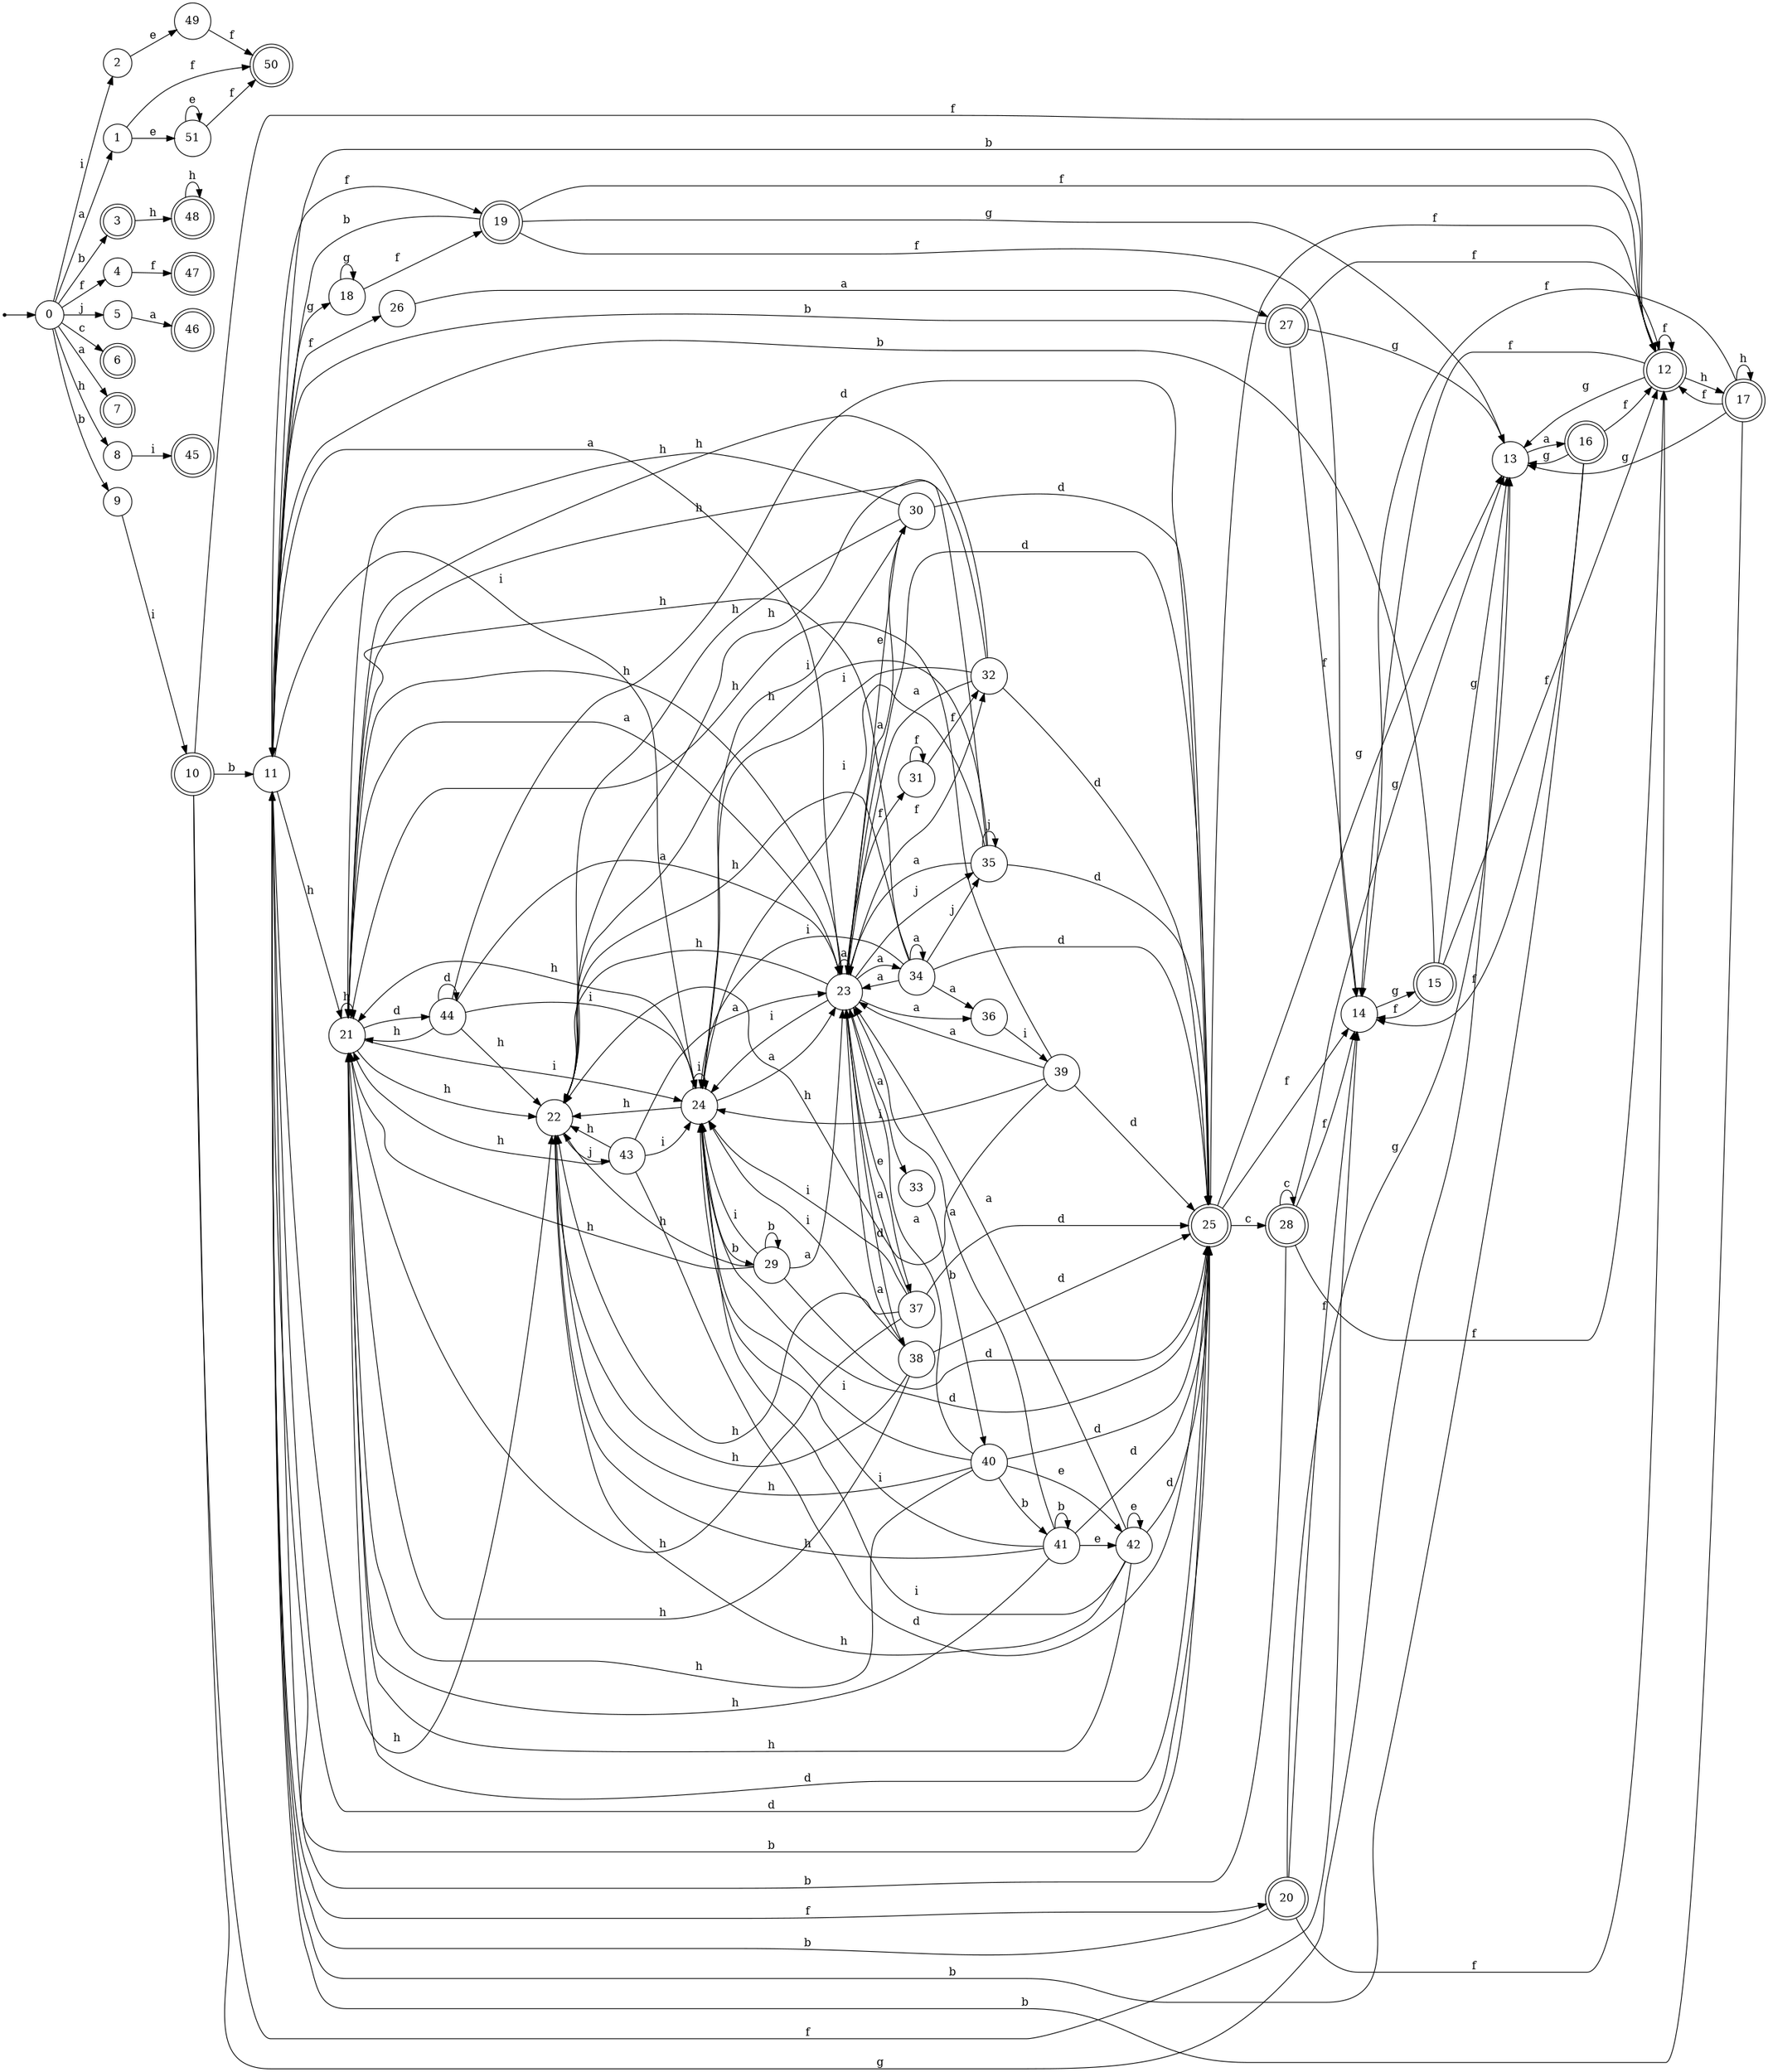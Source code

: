 digraph finite_state_machine {
rankdir=LR;
size="20,20";
node [shape = point]; "dummy0"
node [shape = circle]; "0";
"dummy0" -> "0";
node [shape = circle]; "1";
node [shape = circle]; "2";
node [shape = doublecircle]; "3";node [shape = circle]; "4";
node [shape = circle]; "5";
node [shape = doublecircle]; "6";node [shape = doublecircle]; "7";node [shape = circle]; "8";
node [shape = circle]; "9";
node [shape = doublecircle]; "10";node [shape = circle]; "11";
node [shape = doublecircle]; "12";node [shape = circle]; "13";
node [shape = circle]; "14";
node [shape = doublecircle]; "15";node [shape = doublecircle]; "16";node [shape = doublecircle]; "17";node [shape = circle]; "18";
node [shape = doublecircle]; "19";node [shape = doublecircle]; "20";node [shape = circle]; "21";
node [shape = circle]; "22";
node [shape = circle]; "23";
node [shape = circle]; "24";
node [shape = doublecircle]; "25";node [shape = circle]; "26";
node [shape = doublecircle]; "27";node [shape = doublecircle]; "28";node [shape = circle]; "29";
node [shape = circle]; "30";
node [shape = circle]; "31";
node [shape = circle]; "32";
node [shape = circle]; "33";
node [shape = circle]; "34";
node [shape = circle]; "35";
node [shape = circle]; "36";
node [shape = circle]; "37";
node [shape = circle]; "38";
node [shape = circle]; "39";
node [shape = circle]; "40";
node [shape = circle]; "41";
node [shape = circle]; "42";
node [shape = circle]; "43";
node [shape = circle]; "44";
node [shape = doublecircle]; "45";node [shape = doublecircle]; "46";node [shape = doublecircle]; "47";node [shape = doublecircle]; "48";node [shape = circle]; "49";
node [shape = doublecircle]; "50";node [shape = circle]; "51";
"0" -> "1" [label = "a"];
 "0" -> "7" [label = "a"];
 "0" -> "2" [label = "i"];
 "0" -> "9" [label = "b"];
 "0" -> "3" [label = "b"];
 "0" -> "4" [label = "f"];
 "0" -> "5" [label = "j"];
 "0" -> "6" [label = "c"];
 "0" -> "8" [label = "h"];
 "9" -> "10" [label = "i"];
 "10" -> "11" [label = "b"];
 "10" -> "12" [label = "f"];
 "10" -> "14" [label = "f"];
 "10" -> "13" [label = "g"];
 "14" -> "15" [label = "g"];
 "15" -> "12" [label = "f"];
 "15" -> "14" [label = "f"];
 "15" -> "11" [label = "b"];
 "15" -> "13" [label = "g"];
 "13" -> "16" [label = "a"];
 "16" -> "13" [label = "g"];
 "16" -> "11" [label = "b"];
 "16" -> "12" [label = "f"];
 "16" -> "14" [label = "f"];
 "12" -> "12" [label = "f"];
 "12" -> "14" [label = "f"];
 "12" -> "17" [label = "h"];
 "12" -> "11" [label = "b"];
 "12" -> "13" [label = "g"];
 "17" -> "17" [label = "h"];
 "17" -> "12" [label = "f"];
 "17" -> "14" [label = "f"];
 "17" -> "11" [label = "b"];
 "17" -> "13" [label = "g"];
 "11" -> "18" [label = "g"];
 "11" -> "26" [label = "f"];
 "11" -> "19" [label = "f"];
 "11" -> "20" [label = "f"];
 "11" -> "21" [label = "h"];
 "11" -> "22" [label = "h"];
 "11" -> "23" [label = "a"];
 "11" -> "24" [label = "i"];
 "11" -> "25" [label = "d"];
 "26" -> "27" [label = "a"];
 "27" -> "11" [label = "b"];
 "27" -> "12" [label = "f"];
 "27" -> "14" [label = "f"];
 "27" -> "13" [label = "g"];
 "25" -> "28" [label = "c"];
 "25" -> "11" [label = "b"];
 "25" -> "12" [label = "f"];
 "25" -> "14" [label = "f"];
 "25" -> "13" [label = "g"];
 "28" -> "28" [label = "c"];
 "28" -> "11" [label = "b"];
 "28" -> "12" [label = "f"];
 "28" -> "14" [label = "f"];
 "28" -> "13" [label = "g"];
 "24" -> "24" [label = "i"];
 "24" -> "29" [label = "b"];
 "24" -> "21" [label = "h"];
 "24" -> "22" [label = "h"];
 "24" -> "23" [label = "a"];
 "24" -> "25" [label = "d"];
 "29" -> "29" [label = "b"];
 "29" -> "24" [label = "i"];
 "29" -> "21" [label = "h"];
 "29" -> "22" [label = "h"];
 "29" -> "23" [label = "a"];
 "29" -> "25" [label = "d"];
 "23" -> "33" [label = "a"];
 "23" -> "34" [label = "a"];
 "23" -> "36" [label = "a"];
 "23" -> "23" [label = "a"];
 "23" -> "37" [label = "e"];
 "23" -> "30" [label = "e"];
 "23" -> "32" [label = "f"];
 "23" -> "31" [label = "f"];
 "23" -> "35" [label = "j"];
 "23" -> "25" [label = "d"];
 "23" -> "38" [label = "d"];
 "23" -> "21" [label = "h"];
 "23" -> "22" [label = "h"];
 "23" -> "24" [label = "i"];
 "38" -> "23" [label = "a"];
 "38" -> "21" [label = "h"];
 "38" -> "22" [label = "h"];
 "38" -> "24" [label = "i"];
 "38" -> "25" [label = "d"];
 "37" -> "23" [label = "a"];
 "37" -> "21" [label = "h"];
 "37" -> "22" [label = "h"];
 "37" -> "24" [label = "i"];
 "37" -> "25" [label = "d"];
 "36" -> "39" [label = "i"];
 "39" -> "23" [label = "a"];
 "39" -> "21" [label = "h"];
 "39" -> "22" [label = "h"];
 "39" -> "24" [label = "i"];
 "39" -> "25" [label = "d"];
 "35" -> "35" [label = "j"];
 "35" -> "23" [label = "a"];
 "35" -> "21" [label = "h"];
 "35" -> "22" [label = "h"];
 "35" -> "24" [label = "i"];
 "35" -> "25" [label = "d"];
 "34" -> "34" [label = "a"];
 "34" -> "36" [label = "a"];
 "34" -> "23" [label = "a"];
 "34" -> "35" [label = "j"];
 "34" -> "21" [label = "h"];
 "34" -> "22" [label = "h"];
 "34" -> "24" [label = "i"];
 "34" -> "25" [label = "d"];
 "33" -> "40" [label = "b"];
 "40" -> "41" [label = "b"];
 "40" -> "42" [label = "e"];
 "40" -> "23" [label = "a"];
 "40" -> "21" [label = "h"];
 "40" -> "22" [label = "h"];
 "40" -> "24" [label = "i"];
 "40" -> "25" [label = "d"];
 "42" -> "42" [label = "e"];
 "42" -> "23" [label = "a"];
 "42" -> "21" [label = "h"];
 "42" -> "22" [label = "h"];
 "42" -> "24" [label = "i"];
 "42" -> "25" [label = "d"];
 "41" -> "41" [label = "b"];
 "41" -> "42" [label = "e"];
 "41" -> "23" [label = "a"];
 "41" -> "21" [label = "h"];
 "41" -> "22" [label = "h"];
 "41" -> "24" [label = "i"];
 "41" -> "25" [label = "d"];
 "32" -> "23" [label = "a"];
 "32" -> "21" [label = "h"];
 "32" -> "22" [label = "h"];
 "32" -> "24" [label = "i"];
 "32" -> "25" [label = "d"];
 "31" -> "32" [label = "f"];
 "31" -> "31" [label = "f"];
 "30" -> "23" [label = "a"];
 "30" -> "21" [label = "h"];
 "30" -> "22" [label = "h"];
 "30" -> "24" [label = "i"];
 "30" -> "25" [label = "d"];
 "22" -> "43" [label = "j"];
 "43" -> "21" [label = "h"];
 "43" -> "22" [label = "h"];
 "43" -> "23" [label = "a"];
 "43" -> "24" [label = "i"];
 "43" -> "25" [label = "d"];
 "21" -> "21" [label = "h"];
 "21" -> "22" [label = "h"];
 "21" -> "25" [label = "d"];
 "21" -> "44" [label = "d"];
 "21" -> "23" [label = "a"];
 "21" -> "24" [label = "i"];
 "44" -> "25" [label = "d"];
 "44" -> "44" [label = "d"];
 "44" -> "21" [label = "h"];
 "44" -> "22" [label = "h"];
 "44" -> "23" [label = "a"];
 "44" -> "24" [label = "i"];
 "20" -> "11" [label = "b"];
 "20" -> "12" [label = "f"];
 "20" -> "14" [label = "f"];
 "20" -> "13" [label = "g"];
 "19" -> "11" [label = "b"];
 "19" -> "12" [label = "f"];
 "19" -> "14" [label = "f"];
 "19" -> "13" [label = "g"];
 "18" -> "18" [label = "g"];
 "18" -> "19" [label = "f"];
 "8" -> "45" [label = "i"];
 "5" -> "46" [label = "a"];
 "4" -> "47" [label = "f"];
 "3" -> "48" [label = "h"];
 "48" -> "48" [label = "h"];
 "2" -> "49" [label = "e"];
 "49" -> "50" [label = "f"];
 "1" -> "51" [label = "e"];
 "1" -> "50" [label = "f"];
 "51" -> "51" [label = "e"];
 "51" -> "50" [label = "f"];
 }
